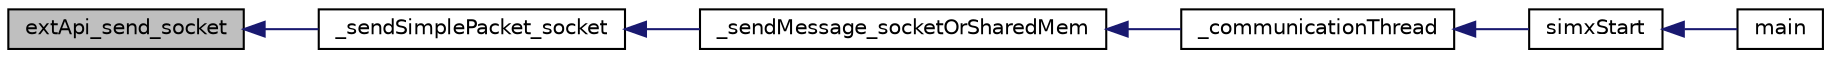 digraph "extApi_send_socket"
{
  edge [fontname="Helvetica",fontsize="10",labelfontname="Helvetica",labelfontsize="10"];
  node [fontname="Helvetica",fontsize="10",shape=record];
  rankdir="LR";
  Node1 [label="extApi_send_socket",height=0.2,width=0.4,color="black", fillcolor="grey75", style="filled" fontcolor="black"];
  Node1 -> Node2 [dir="back",color="midnightblue",fontsize="10",style="solid",fontname="Helvetica"];
  Node2 [label="_sendSimplePacket_socket",height=0.2,width=0.4,color="black", fillcolor="white", style="filled",URL="$ext_api_8c.html#a37c21b37d213632ecf00a4013fc58dea"];
  Node2 -> Node3 [dir="back",color="midnightblue",fontsize="10",style="solid",fontname="Helvetica"];
  Node3 [label="_sendMessage_socketOrSharedMem",height=0.2,width=0.4,color="black", fillcolor="white", style="filled",URL="$ext_api_8c.html#a4e98394cde25f00b9b461e8b9ad21293"];
  Node3 -> Node4 [dir="back",color="midnightblue",fontsize="10",style="solid",fontname="Helvetica"];
  Node4 [label="_communicationThread",height=0.2,width=0.4,color="black", fillcolor="white", style="filled",URL="$ext_api_8c.html#a59c9b2c70208a3484ea718c8a57773af"];
  Node4 -> Node5 [dir="back",color="midnightblue",fontsize="10",style="solid",fontname="Helvetica"];
  Node5 [label="simxStart",height=0.2,width=0.4,color="black", fillcolor="white", style="filled",URL="$ext_api_8h.html#af8e78f3b4698eb09fe31f59c46a4848f"];
  Node5 -> Node6 [dir="back",color="midnightblue",fontsize="10",style="solid",fontname="Helvetica"];
  Node6 [label="main",height=0.2,width=0.4,color="black", fillcolor="white", style="filled",URL="$brazo_8cpp.html#a0ddf1224851353fc92bfbff6f499fa97"];
}

